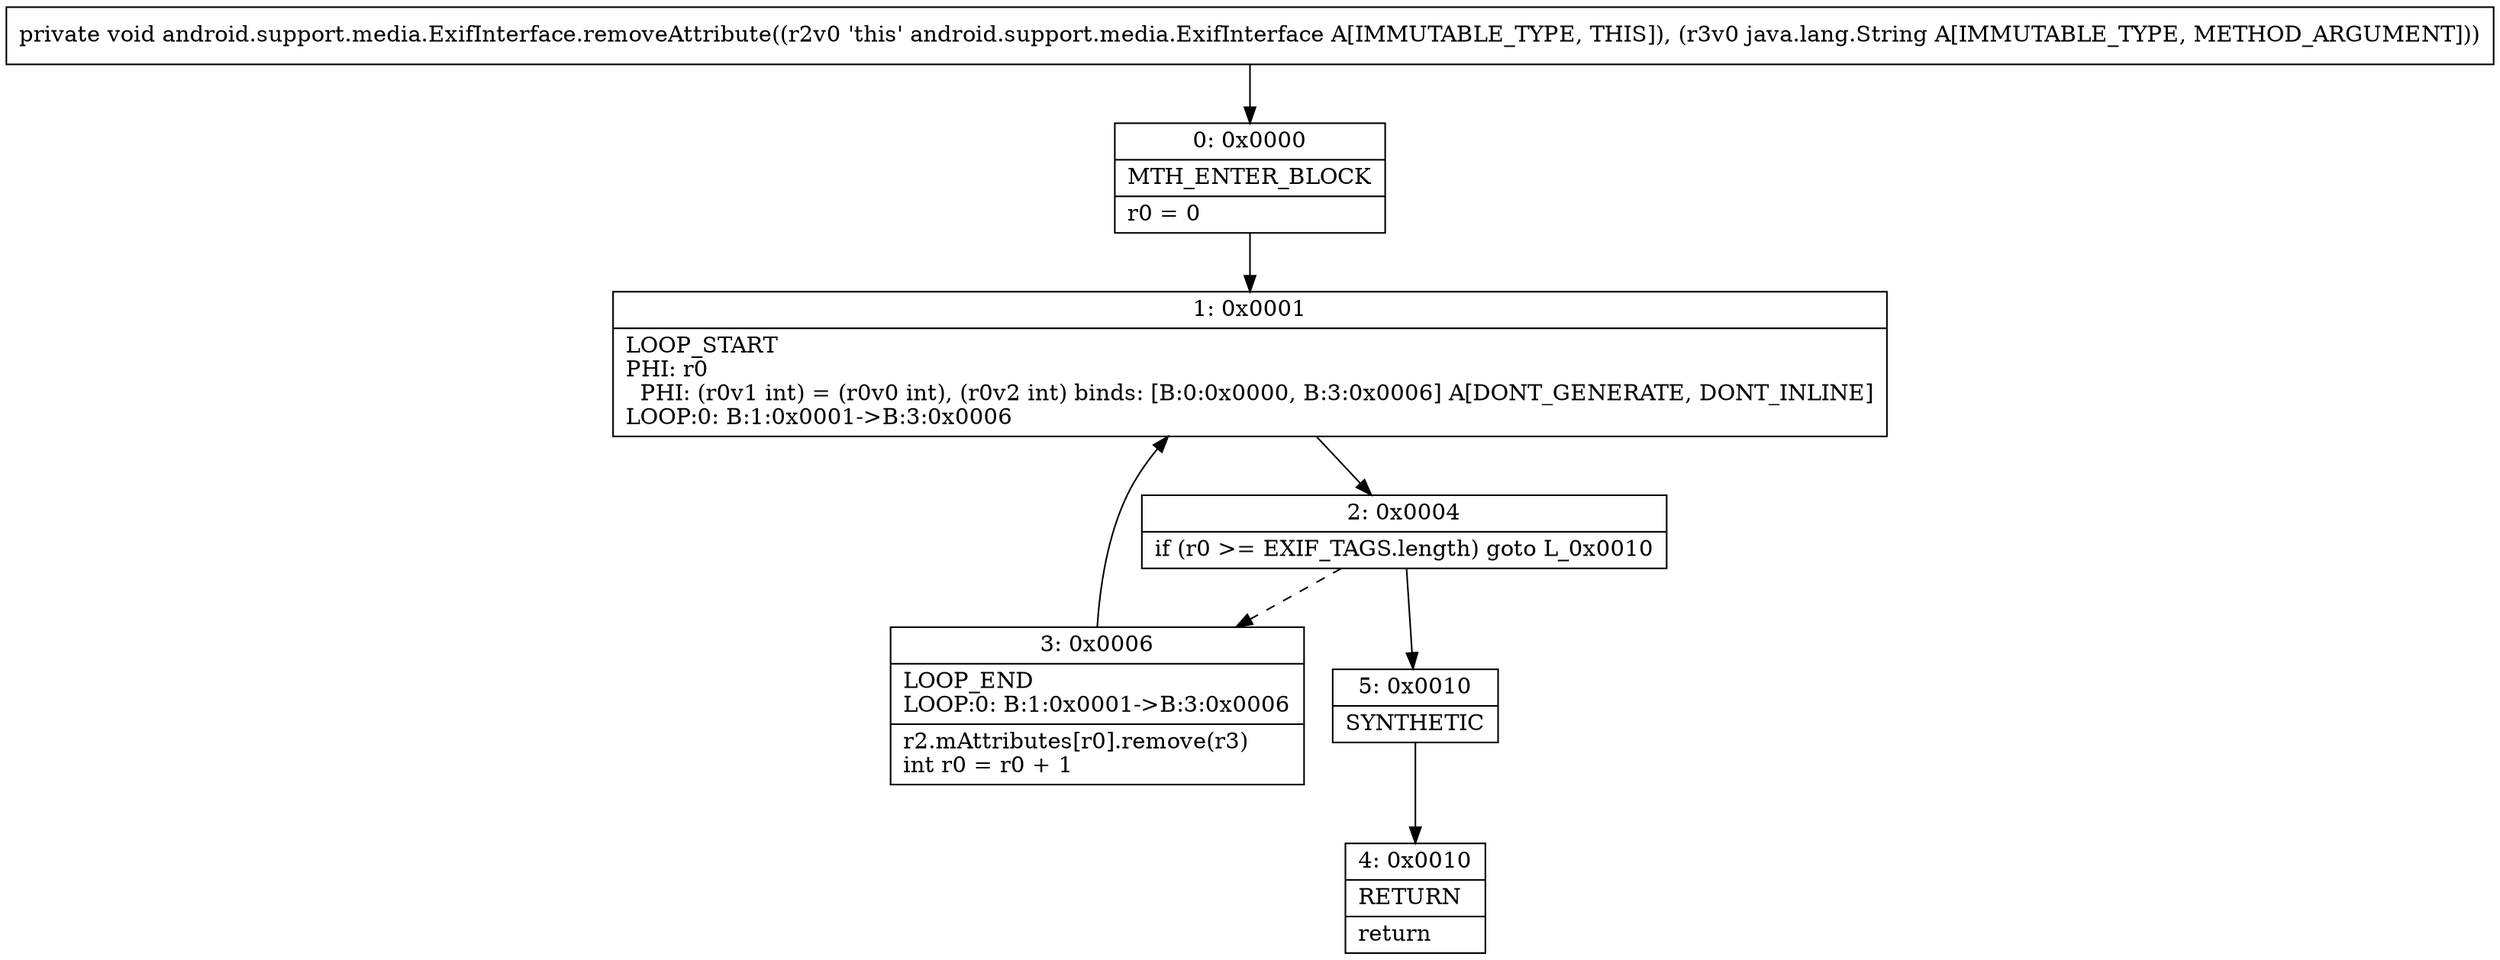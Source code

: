 digraph "CFG forandroid.support.media.ExifInterface.removeAttribute(Ljava\/lang\/String;)V" {
Node_0 [shape=record,label="{0\:\ 0x0000|MTH_ENTER_BLOCK\l|r0 = 0\l}"];
Node_1 [shape=record,label="{1\:\ 0x0001|LOOP_START\lPHI: r0 \l  PHI: (r0v1 int) = (r0v0 int), (r0v2 int) binds: [B:0:0x0000, B:3:0x0006] A[DONT_GENERATE, DONT_INLINE]\lLOOP:0: B:1:0x0001\-\>B:3:0x0006\l}"];
Node_2 [shape=record,label="{2\:\ 0x0004|if (r0 \>= EXIF_TAGS.length) goto L_0x0010\l}"];
Node_3 [shape=record,label="{3\:\ 0x0006|LOOP_END\lLOOP:0: B:1:0x0001\-\>B:3:0x0006\l|r2.mAttributes[r0].remove(r3)\lint r0 = r0 + 1\l}"];
Node_4 [shape=record,label="{4\:\ 0x0010|RETURN\l|return\l}"];
Node_5 [shape=record,label="{5\:\ 0x0010|SYNTHETIC\l}"];
MethodNode[shape=record,label="{private void android.support.media.ExifInterface.removeAttribute((r2v0 'this' android.support.media.ExifInterface A[IMMUTABLE_TYPE, THIS]), (r3v0 java.lang.String A[IMMUTABLE_TYPE, METHOD_ARGUMENT])) }"];
MethodNode -> Node_0;
Node_0 -> Node_1;
Node_1 -> Node_2;
Node_2 -> Node_3[style=dashed];
Node_2 -> Node_5;
Node_3 -> Node_1;
Node_5 -> Node_4;
}

